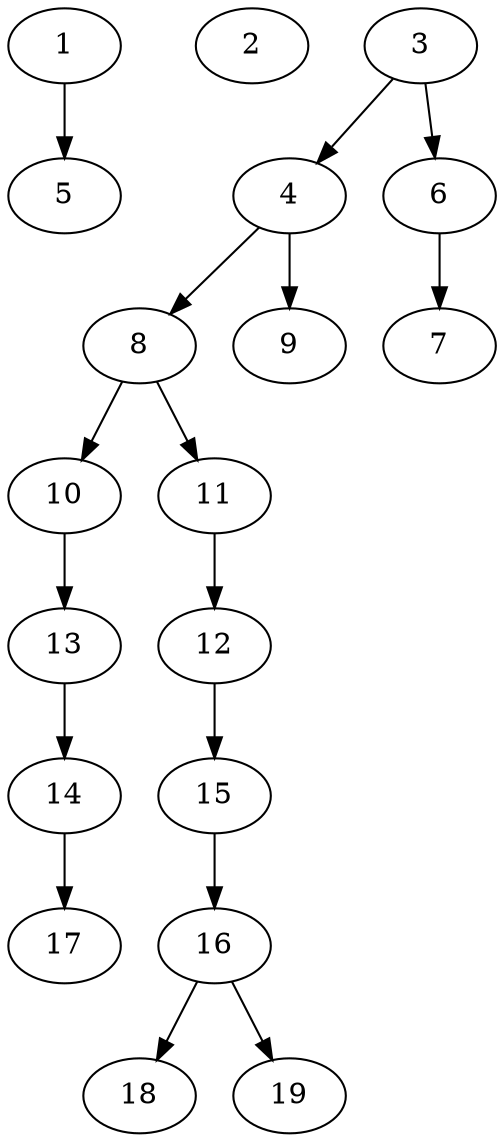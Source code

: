 // DAG (tier=1-easy, mode=compute, n=19, ccr=0.253, fat=0.463, density=0.231, regular=0.675, jump=0.031, mindata=262144, maxdata=2097152)
// DAG automatically generated by daggen at Sun Aug 24 16:33:32 2025
// /home/ermia/Project/Environments/daggen/bin/daggen --dot --ccr 0.253 --fat 0.463 --regular 0.675 --density 0.231 --jump 0.031 --mindata 262144 --maxdata 2097152 -n 19 
digraph G {
  1 [size="15856651879120884", alpha="0.14", expect_size="7928325939560442"]
  1 -> 5 [size ="31181999439872"]
  2 [size="54688223620872", alpha="0.08", expect_size="27344111810436"]
  3 [size="15280763047244368", alpha="0.18", expect_size="7640381523622184"]
  3 -> 4 [size ="17905659936768"]
  3 -> 6 [size ="17905659936768"]
  4 [size="15146403328814630", alpha="0.07", expect_size="7573201664407315"]
  4 -> 8 [size ="6393201426432"]
  4 -> 9 [size ="6393201426432"]
  5 [size="53484002316989064", alpha="0.06", expect_size="26742001158494532"]
  6 [size="7564255828232896512", alpha="0.11", expect_size="3782127914116448256"]
  6 -> 7 [size ="30827203264512"]
  7 [size="152241220025302", alpha="0.17", expect_size="76120610012651"]
  8 [size="420848901822248", alpha="0.06", expect_size="210424450911124"]
  8 -> 10 [size ="6992483581952"]
  8 -> 11 [size ="6992483581952"]
  9 [size="20437776897933312", alpha="0.01", expect_size="10218888448966656"]
  10 [size="4227136382499291136", alpha="0.08", expect_size="2113568191249645568"]
  10 -> 13 [size ="20914821398528"]
  11 [size="23955767650417328", alpha="0.19", expect_size="11977883825208664"]
  11 -> 12 [size ="15744578355200"]
  12 [size="297059493462587", alpha="0.08", expect_size="148529746731293"]
  12 -> 15 [size ="9443232186368"]
  13 [size="1637756103617802", alpha="0.18", expect_size="818878051808901"]
  13 -> 14 [size ="32787117637632"]
  14 [size="21017449849816676", alpha="0.01", expect_size="10508724924908338"]
  14 -> 17 [size ="9319038844928"]
  15 [size="762954168818994", alpha="0.05", expect_size="381477084409497"]
  15 -> 16 [size ="29302758309888"]
  16 [size="10209768120713088", alpha="0.05", expect_size="5104884060356544"]
  16 -> 18 [size ="4240617504768"]
  16 -> 19 [size ="4240617504768"]
  17 [size="1047806872938744", alpha="0.15", expect_size="523903436469372"]
  18 [size="1834659065916366", alpha="0.12", expect_size="917329532958183"]
  19 [size="716859702746546176", alpha="0.16", expect_size="358429851373273088"]
}